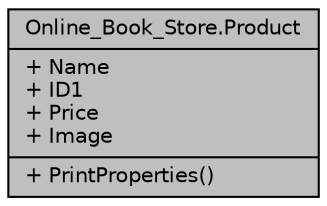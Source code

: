 digraph "Online_Book_Store.Product"
{
 // LATEX_PDF_SIZE
  edge [fontname="Helvetica",fontsize="10",labelfontname="Helvetica",labelfontsize="10"];
  node [fontname="Helvetica",fontsize="10",shape=record];
  Node1 [label="{Online_Book_Store.Product\n|+ Name\l+ ID1\l+ Price\l+ Image\l|+ PrintProperties()\l}",height=0.2,width=0.4,color="black", fillcolor="grey75", style="filled", fontcolor="black",tooltip="This file includes to product information."];
}

